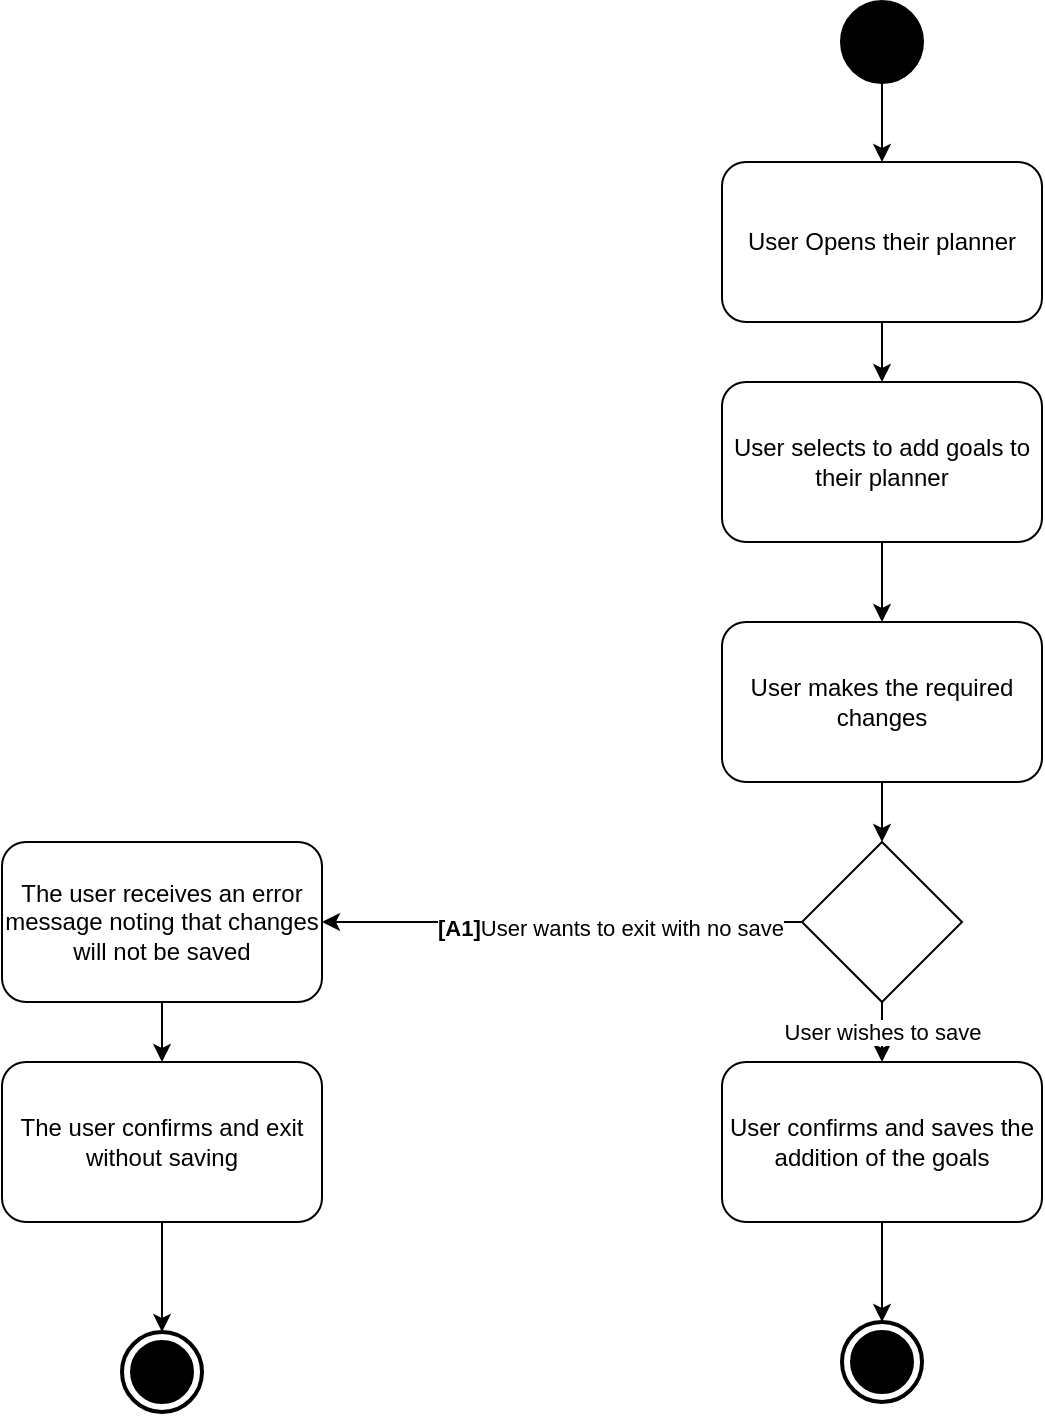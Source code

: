 <mxfile version="14.4.8" type="device"><diagram id="dHTwMu87XSTcbri3E2gw" name="Page-1"><mxGraphModel dx="1422" dy="1874" grid="1" gridSize="10" guides="1" tooltips="1" connect="1" arrows="1" fold="1" page="1" pageScale="1" pageWidth="827" pageHeight="1169" math="0" shadow="0"><root><mxCell id="0"/><mxCell id="1" parent="0"/><mxCell id="p9GiN8w9xPJlkBxO7SNC-1" value="" style="html=1;shape=mxgraph.sysml.actFinal;strokeWidth=2;verticalLabelPosition=bottom;verticalAlignment=top;" vertex="1" parent="1"><mxGeometry x="450" y="580" width="40" height="40" as="geometry"/></mxCell><mxCell id="p9GiN8w9xPJlkBxO7SNC-25" style="edgeStyle=orthogonalEdgeStyle;rounded=0;orthogonalLoop=1;jettySize=auto;html=1;entryX=0.5;entryY=0;entryDx=0;entryDy=0;" edge="1" parent="1" source="p9GiN8w9xPJlkBxO7SNC-2" target="p9GiN8w9xPJlkBxO7SNC-9"><mxGeometry relative="1" as="geometry"/></mxCell><mxCell id="p9GiN8w9xPJlkBxO7SNC-2" value="" style="shape=ellipse;html=1;fillColor=#000000;strokeWidth=2;verticalLabelPosition=bottom;verticalAlignment=top;perimeter=ellipsePerimeter;" vertex="1" parent="1"><mxGeometry x="450" y="-80" width="40" height="40" as="geometry"/></mxCell><mxCell id="p9GiN8w9xPJlkBxO7SNC-28" style="edgeStyle=orthogonalEdgeStyle;rounded=0;orthogonalLoop=1;jettySize=auto;html=1;entryX=0.5;entryY=0;entryDx=0;entryDy=0;" edge="1" parent="1" source="p9GiN8w9xPJlkBxO7SNC-3" target="p9GiN8w9xPJlkBxO7SNC-10"><mxGeometry relative="1" as="geometry"/></mxCell><mxCell id="p9GiN8w9xPJlkBxO7SNC-3" value="User makes the required changes" style="shape=rect;html=1;rounded=1;whiteSpace=wrap;align=center;" vertex="1" parent="1"><mxGeometry x="390" y="230" width="160" height="80" as="geometry"/></mxCell><mxCell id="p9GiN8w9xPJlkBxO7SNC-27" style="edgeStyle=orthogonalEdgeStyle;rounded=0;orthogonalLoop=1;jettySize=auto;html=1;entryX=0.5;entryY=0;entryDx=0;entryDy=0;" edge="1" parent="1" source="p9GiN8w9xPJlkBxO7SNC-4" target="p9GiN8w9xPJlkBxO7SNC-3"><mxGeometry relative="1" as="geometry"/></mxCell><mxCell id="p9GiN8w9xPJlkBxO7SNC-4" value="User selects to add goals to their planner" style="shape=rect;html=1;rounded=1;whiteSpace=wrap;align=center;" vertex="1" parent="1"><mxGeometry x="390" y="110" width="160" height="80" as="geometry"/></mxCell><mxCell id="p9GiN8w9xPJlkBxO7SNC-23" style="edgeStyle=orthogonalEdgeStyle;rounded=0;orthogonalLoop=1;jettySize=auto;html=1;entryX=0.5;entryY=0;entryDx=0;entryDy=0;" edge="1" parent="1" source="p9GiN8w9xPJlkBxO7SNC-5" target="p9GiN8w9xPJlkBxO7SNC-7"><mxGeometry relative="1" as="geometry"/></mxCell><mxCell id="p9GiN8w9xPJlkBxO7SNC-5" value="The user receives an error message noting that changes will not be saved" style="shape=rect;html=1;rounded=1;whiteSpace=wrap;align=center;" vertex="1" parent="1"><mxGeometry x="30" y="340" width="160" height="80" as="geometry"/></mxCell><mxCell id="p9GiN8w9xPJlkBxO7SNC-24" style="edgeStyle=orthogonalEdgeStyle;rounded=0;orthogonalLoop=1;jettySize=auto;html=1;entryX=0.5;entryY=0;entryDx=0;entryDy=0;entryPerimeter=0;" edge="1" parent="1" source="p9GiN8w9xPJlkBxO7SNC-7" target="p9GiN8w9xPJlkBxO7SNC-11"><mxGeometry relative="1" as="geometry"/></mxCell><mxCell id="p9GiN8w9xPJlkBxO7SNC-7" value="The user confirms and exit without saving" style="shape=rect;html=1;rounded=1;whiteSpace=wrap;align=center;" vertex="1" parent="1"><mxGeometry x="30" y="450" width="160" height="80" as="geometry"/></mxCell><mxCell id="p9GiN8w9xPJlkBxO7SNC-13" value="" style="edgeStyle=orthogonalEdgeStyle;rounded=0;orthogonalLoop=1;jettySize=auto;html=1;" edge="1" parent="1" source="p9GiN8w9xPJlkBxO7SNC-8" target="p9GiN8w9xPJlkBxO7SNC-1"><mxGeometry relative="1" as="geometry"/></mxCell><mxCell id="p9GiN8w9xPJlkBxO7SNC-8" value="User confirms and saves the addition of the goals" style="shape=rect;html=1;rounded=1;whiteSpace=wrap;align=center;" vertex="1" parent="1"><mxGeometry x="390" y="450" width="160" height="80" as="geometry"/></mxCell><mxCell id="p9GiN8w9xPJlkBxO7SNC-26" style="edgeStyle=orthogonalEdgeStyle;rounded=0;orthogonalLoop=1;jettySize=auto;html=1;entryX=0.5;entryY=0;entryDx=0;entryDy=0;" edge="1" parent="1" source="p9GiN8w9xPJlkBxO7SNC-9" target="p9GiN8w9xPJlkBxO7SNC-4"><mxGeometry relative="1" as="geometry"/></mxCell><mxCell id="p9GiN8w9xPJlkBxO7SNC-9" value="User Opens their planner" style="shape=rect;html=1;rounded=1;whiteSpace=wrap;align=center;" vertex="1" parent="1"><mxGeometry x="390" width="160" height="80" as="geometry"/></mxCell><mxCell id="p9GiN8w9xPJlkBxO7SNC-12" value="User wishes to save" style="edgeStyle=orthogonalEdgeStyle;rounded=0;orthogonalLoop=1;jettySize=auto;html=1;entryX=0.5;entryY=0;entryDx=0;entryDy=0;" edge="1" parent="1" source="p9GiN8w9xPJlkBxO7SNC-10" target="p9GiN8w9xPJlkBxO7SNC-8"><mxGeometry relative="1" as="geometry"/></mxCell><mxCell id="p9GiN8w9xPJlkBxO7SNC-14" style="edgeStyle=orthogonalEdgeStyle;rounded=0;orthogonalLoop=1;jettySize=auto;html=1;entryX=1;entryY=0.5;entryDx=0;entryDy=0;" edge="1" parent="1" source="p9GiN8w9xPJlkBxO7SNC-10" target="p9GiN8w9xPJlkBxO7SNC-5"><mxGeometry relative="1" as="geometry"/></mxCell><mxCell id="p9GiN8w9xPJlkBxO7SNC-15" value="&lt;b&gt;[A1]&lt;/b&gt;User wants to exit with no save" style="edgeLabel;html=1;align=center;verticalAlign=middle;resizable=0;points=[];" vertex="1" connectable="0" parent="p9GiN8w9xPJlkBxO7SNC-14"><mxGeometry x="-0.194" y="3" relative="1" as="geometry"><mxPoint as="offset"/></mxGeometry></mxCell><mxCell id="p9GiN8w9xPJlkBxO7SNC-10" value="" style="rhombus;whiteSpace=wrap;html=1;" vertex="1" parent="1"><mxGeometry x="430" y="340" width="80" height="80" as="geometry"/></mxCell><mxCell id="p9GiN8w9xPJlkBxO7SNC-11" value="" style="html=1;shape=mxgraph.sysml.actFinal;strokeWidth=2;verticalLabelPosition=bottom;verticalAlignment=top;" vertex="1" parent="1"><mxGeometry x="90" y="585" width="40" height="40" as="geometry"/></mxCell></root></mxGraphModel></diagram></mxfile>